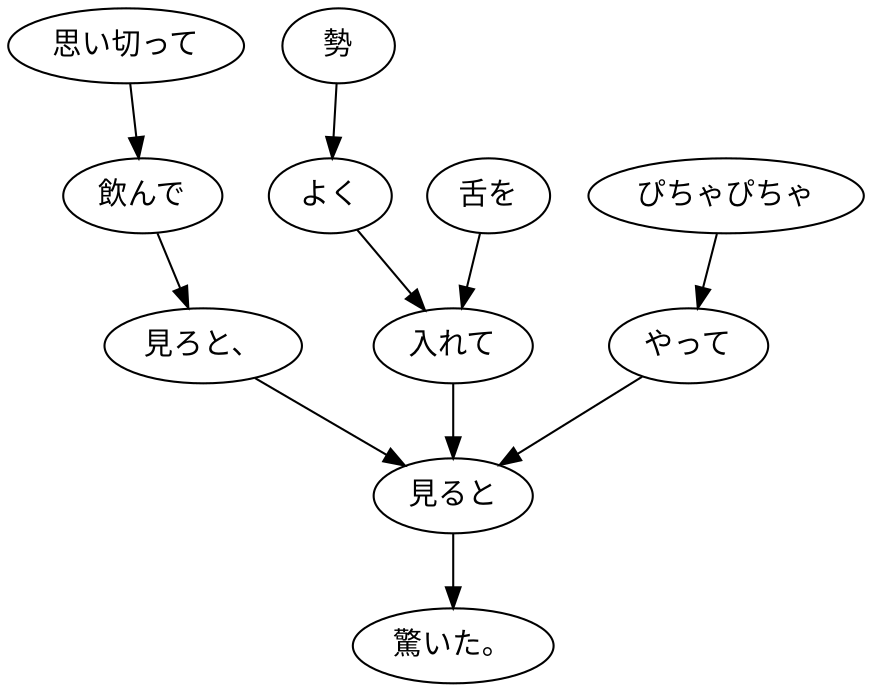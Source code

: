 digraph graph9131 {
	node0 [label="思い切って"];
	node1 [label="飲んで"];
	node2 [label="見ろと、"];
	node3 [label="勢"];
	node4 [label="よく"];
	node5 [label="舌を"];
	node6 [label="入れて"];
	node7 [label="ぴちゃぴちゃ"];
	node8 [label="やって"];
	node9 [label="見ると"];
	node10 [label="驚いた。"];
	node0 -> node1;
	node1 -> node2;
	node2 -> node9;
	node3 -> node4;
	node4 -> node6;
	node5 -> node6;
	node6 -> node9;
	node7 -> node8;
	node8 -> node9;
	node9 -> node10;
}
